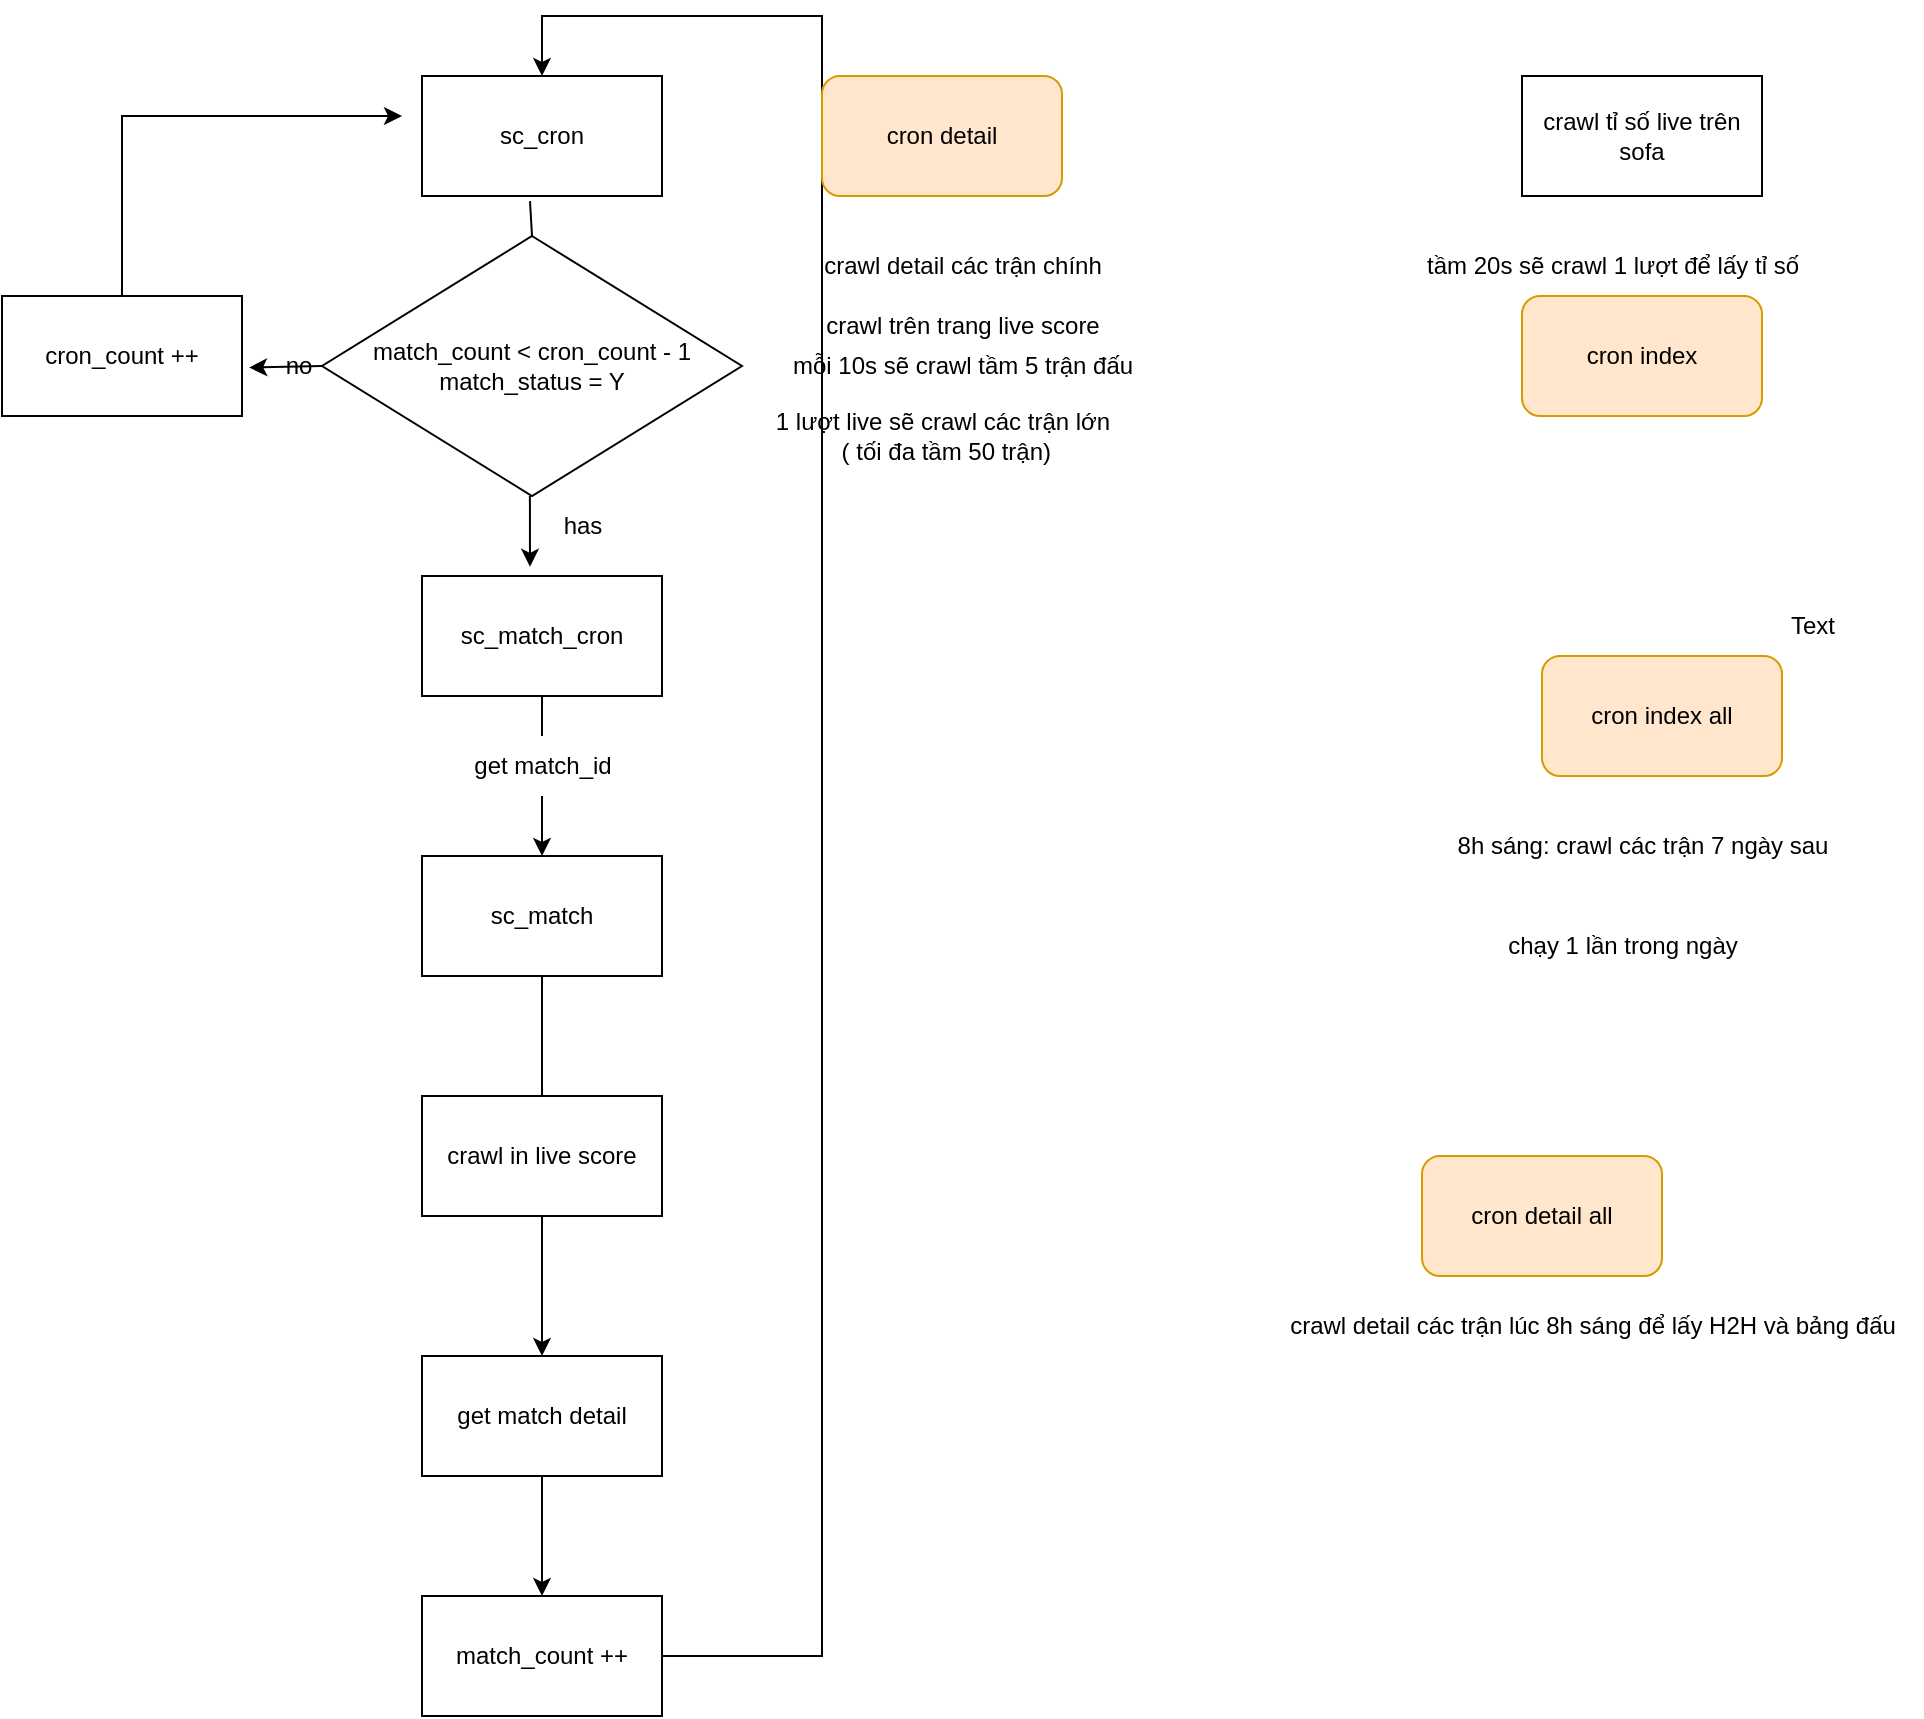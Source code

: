 <mxfile version="20.8.22" type="device"><diagram name="Page-1" id="KW-Bmx9QAVIly4kzuBXA"><mxGraphModel dx="1900" dy="573" grid="1" gridSize="10" guides="1" tooltips="1" connect="1" arrows="1" fold="1" page="1" pageScale="1" pageWidth="850" pageHeight="1100" math="0" shadow="0"><root><mxCell id="0"/><mxCell id="1" parent="0"/><mxCell id="Zwiotr0DhjEACaZTpwBR-1" value="sc_cron" style="rounded=0;whiteSpace=wrap;html=1;" vertex="1" parent="1"><mxGeometry x="120" y="40" width="120" height="60" as="geometry"/></mxCell><mxCell id="Zwiotr0DhjEACaZTpwBR-2" value="sc_match_cron" style="rounded=0;whiteSpace=wrap;html=1;" vertex="1" parent="1"><mxGeometry x="120" y="290" width="120" height="60" as="geometry"/></mxCell><mxCell id="Zwiotr0DhjEACaZTpwBR-3" value="" style="endArrow=classic;html=1;rounded=0;exitX=0.495;exitY=1;exitDx=0;exitDy=0;exitPerimeter=0;entryX=0.45;entryY=-0.077;entryDx=0;entryDy=0;entryPerimeter=0;startArrow=none;" edge="1" parent="1" source="Zwiotr0DhjEACaZTpwBR-14" target="Zwiotr0DhjEACaZTpwBR-2"><mxGeometry width="50" height="50" relative="1" as="geometry"><mxPoint x="400" y="320" as="sourcePoint"/><mxPoint x="450" y="270" as="targetPoint"/><Array as="points"/></mxGeometry></mxCell><mxCell id="Zwiotr0DhjEACaZTpwBR-10" value="" style="endArrow=classic;html=1;rounded=0;exitX=0.5;exitY=1;exitDx=0;exitDy=0;entryX=0.5;entryY=0;entryDx=0;entryDy=0;startArrow=none;" edge="1" parent="1" source="Zwiotr0DhjEACaZTpwBR-12" target="Zwiotr0DhjEACaZTpwBR-11"><mxGeometry width="50" height="50" relative="1" as="geometry"><mxPoint x="150" y="370" as="sourcePoint"/><mxPoint x="180" y="390" as="targetPoint"/></mxGeometry></mxCell><mxCell id="Zwiotr0DhjEACaZTpwBR-11" value="sc_match" style="rounded=0;whiteSpace=wrap;html=1;" vertex="1" parent="1"><mxGeometry x="120" y="430" width="120" height="60" as="geometry"/></mxCell><mxCell id="Zwiotr0DhjEACaZTpwBR-15" value="" style="endArrow=none;html=1;rounded=0;exitX=0.45;exitY=1.043;exitDx=0;exitDy=0;exitPerimeter=0;entryX=0.5;entryY=0;entryDx=0;entryDy=0;" edge="1" parent="1" source="Zwiotr0DhjEACaZTpwBR-1" target="Zwiotr0DhjEACaZTpwBR-14"><mxGeometry width="50" height="50" relative="1" as="geometry"><mxPoint x="174" y="163" as="sourcePoint"/><mxPoint x="180" y="160" as="targetPoint"/><Array as="points"/></mxGeometry></mxCell><mxCell id="Zwiotr0DhjEACaZTpwBR-14" value="match_count &amp;lt; cron_count - 1&lt;br&gt;match_status = Y" style="rhombus;whiteSpace=wrap;html=1;" vertex="1" parent="1"><mxGeometry x="70" y="120" width="210" height="130" as="geometry"/></mxCell><mxCell id="Zwiotr0DhjEACaZTpwBR-16" value="" style="endArrow=none;html=1;rounded=0;exitX=0.5;exitY=1;exitDx=0;exitDy=0;entryX=0.5;entryY=0;entryDx=0;entryDy=0;" edge="1" parent="1" source="Zwiotr0DhjEACaZTpwBR-2" target="Zwiotr0DhjEACaZTpwBR-12"><mxGeometry width="50" height="50" relative="1" as="geometry"><mxPoint x="180" y="350" as="sourcePoint"/><mxPoint x="180" y="430" as="targetPoint"/></mxGeometry></mxCell><mxCell id="Zwiotr0DhjEACaZTpwBR-12" value="get match_id" style="text;html=1;align=center;verticalAlign=middle;resizable=0;points=[];autosize=1;strokeColor=none;fillColor=none;" vertex="1" parent="1"><mxGeometry x="135" y="370" width="90" height="30" as="geometry"/></mxCell><mxCell id="Zwiotr0DhjEACaZTpwBR-17" value="get match detail" style="rounded=0;whiteSpace=wrap;html=1;" vertex="1" parent="1"><mxGeometry x="120" y="680" width="120" height="60" as="geometry"/></mxCell><mxCell id="Zwiotr0DhjEACaZTpwBR-18" value="" style="endArrow=classic;html=1;rounded=0;exitX=0.5;exitY=1;exitDx=0;exitDy=0;entryX=0.5;entryY=0;entryDx=0;entryDy=0;" edge="1" parent="1" source="Zwiotr0DhjEACaZTpwBR-11" target="Zwiotr0DhjEACaZTpwBR-17"><mxGeometry width="50" height="50" relative="1" as="geometry"><mxPoint x="400" y="420" as="sourcePoint"/><mxPoint x="450" y="370" as="targetPoint"/></mxGeometry></mxCell><mxCell id="Zwiotr0DhjEACaZTpwBR-19" value="crawl in live score" style="rounded=0;whiteSpace=wrap;html=1;" vertex="1" parent="1"><mxGeometry x="120" y="550" width="120" height="60" as="geometry"/></mxCell><mxCell id="Zwiotr0DhjEACaZTpwBR-20" value="match_count ++" style="rounded=0;whiteSpace=wrap;html=1;" vertex="1" parent="1"><mxGeometry x="120" y="800" width="120" height="60" as="geometry"/></mxCell><mxCell id="Zwiotr0DhjEACaZTpwBR-21" value="" style="endArrow=classic;html=1;rounded=0;exitX=0.5;exitY=1;exitDx=0;exitDy=0;entryX=0.5;entryY=0;entryDx=0;entryDy=0;" edge="1" parent="1" source="Zwiotr0DhjEACaZTpwBR-17" target="Zwiotr0DhjEACaZTpwBR-20"><mxGeometry width="50" height="50" relative="1" as="geometry"><mxPoint x="400" y="830" as="sourcePoint"/><mxPoint x="450" y="780" as="targetPoint"/></mxGeometry></mxCell><mxCell id="Zwiotr0DhjEACaZTpwBR-22" value="" style="endArrow=classic;html=1;rounded=0;exitX=1;exitY=0.5;exitDx=0;exitDy=0;entryX=0.5;entryY=0;entryDx=0;entryDy=0;" edge="1" parent="1" source="Zwiotr0DhjEACaZTpwBR-20" target="Zwiotr0DhjEACaZTpwBR-1"><mxGeometry width="50" height="50" relative="1" as="geometry"><mxPoint x="400" y="830" as="sourcePoint"/><mxPoint x="160" y="10" as="targetPoint"/><Array as="points"><mxPoint x="320" y="830"/><mxPoint x="320" y="10"/><mxPoint x="180" y="10"/></Array></mxGeometry></mxCell><mxCell id="Zwiotr0DhjEACaZTpwBR-23" value="has" style="text;html=1;align=center;verticalAlign=middle;resizable=0;points=[];autosize=1;strokeColor=none;fillColor=none;" vertex="1" parent="1"><mxGeometry x="180" y="250" width="40" height="30" as="geometry"/></mxCell><mxCell id="Zwiotr0DhjEACaZTpwBR-25" value="no" style="text;html=1;align=center;verticalAlign=middle;resizable=0;points=[];autosize=1;strokeColor=none;fillColor=none;" vertex="1" parent="1"><mxGeometry x="37.5" y="170" width="40" height="30" as="geometry"/></mxCell><mxCell id="Zwiotr0DhjEACaZTpwBR-26" value="cron_count ++" style="rounded=0;whiteSpace=wrap;html=1;" vertex="1" parent="1"><mxGeometry x="-90" y="150" width="120" height="60" as="geometry"/></mxCell><mxCell id="Zwiotr0DhjEACaZTpwBR-27" value="" style="endArrow=classic;html=1;rounded=0;entryX=-0.098;entryY=0.527;entryDx=0;entryDy=0;entryPerimeter=0;" edge="1" parent="1" target="Zwiotr0DhjEACaZTpwBR-25"><mxGeometry width="50" height="50" relative="1" as="geometry"><mxPoint x="70" y="185" as="sourcePoint"/><mxPoint x="127.5" y="160" as="targetPoint"/></mxGeometry></mxCell><mxCell id="Zwiotr0DhjEACaZTpwBR-29" value="" style="endArrow=classic;html=1;rounded=0;" edge="1" parent="1" source="Zwiotr0DhjEACaZTpwBR-26"><mxGeometry width="50" height="50" relative="1" as="geometry"><mxPoint x="-30" y="180" as="sourcePoint"/><mxPoint x="110" y="60" as="targetPoint"/><Array as="points"><mxPoint x="-30" y="60"/></Array></mxGeometry></mxCell><mxCell id="Zwiotr0DhjEACaZTpwBR-30" value="crawl detail các trận chính" style="text;html=1;align=center;verticalAlign=middle;resizable=0;points=[];autosize=1;strokeColor=none;fillColor=none;" vertex="1" parent="1"><mxGeometry x="310" y="120" width="160" height="30" as="geometry"/></mxCell><mxCell id="Zwiotr0DhjEACaZTpwBR-31" value="crawl trên trang live score" style="text;html=1;align=center;verticalAlign=middle;resizable=0;points=[];autosize=1;strokeColor=none;fillColor=none;" vertex="1" parent="1"><mxGeometry x="310" y="150" width="160" height="30" as="geometry"/></mxCell><mxCell id="Zwiotr0DhjEACaZTpwBR-32" value="mỗi 10s sẽ crawl tầm 5 trận đấu" style="text;html=1;align=center;verticalAlign=middle;resizable=0;points=[];autosize=1;strokeColor=none;fillColor=none;" vertex="1" parent="1"><mxGeometry x="295" y="170" width="190" height="30" as="geometry"/></mxCell><mxCell id="Zwiotr0DhjEACaZTpwBR-33" value="1 lượt live sẽ crawl các trận lớn&lt;br&gt;&amp;nbsp;( tối đa tầm 50 trận)" style="text;html=1;align=center;verticalAlign=middle;resizable=0;points=[];autosize=1;strokeColor=none;fillColor=none;" vertex="1" parent="1"><mxGeometry x="285" y="200" width="190" height="40" as="geometry"/></mxCell><mxCell id="Zwiotr0DhjEACaZTpwBR-34" value="crawl tỉ số live trên sofa" style="whiteSpace=wrap;html=1;" vertex="1" parent="1"><mxGeometry x="670" y="40" width="120" height="60" as="geometry"/></mxCell><mxCell id="Zwiotr0DhjEACaZTpwBR-35" value="tầm 20s sẽ crawl 1 lượt để lấy tỉ số" style="text;html=1;align=center;verticalAlign=middle;resizable=0;points=[];autosize=1;strokeColor=none;fillColor=none;" vertex="1" parent="1"><mxGeometry x="610" y="120" width="210" height="30" as="geometry"/></mxCell><mxCell id="Zwiotr0DhjEACaZTpwBR-36" value="Text" style="text;html=1;align=center;verticalAlign=middle;resizable=0;points=[];autosize=1;strokeColor=none;fillColor=none;" vertex="1" parent="1"><mxGeometry x="790" y="300" width="50" height="30" as="geometry"/></mxCell><mxCell id="Zwiotr0DhjEACaZTpwBR-37" value="cron detail" style="rounded=1;whiteSpace=wrap;html=1;fillColor=#ffe6cc;strokeColor=#d79b00;" vertex="1" parent="1"><mxGeometry x="320" y="40" width="120" height="60" as="geometry"/></mxCell><mxCell id="Zwiotr0DhjEACaZTpwBR-38" value="cron index" style="rounded=1;whiteSpace=wrap;html=1;fillColor=#ffe6cc;strokeColor=#d79b00;" vertex="1" parent="1"><mxGeometry x="670" y="150" width="120" height="60" as="geometry"/></mxCell><mxCell id="Zwiotr0DhjEACaZTpwBR-39" value="cron index all&lt;br&gt;" style="rounded=1;whiteSpace=wrap;html=1;fillColor=#ffe6cc;strokeColor=#d79b00;" vertex="1" parent="1"><mxGeometry x="680" y="330" width="120" height="60" as="geometry"/></mxCell><mxCell id="Zwiotr0DhjEACaZTpwBR-40" value="8h sáng: crawl các trận 7 ngày sau" style="text;html=1;align=center;verticalAlign=middle;resizable=0;points=[];autosize=1;strokeColor=none;fillColor=none;" vertex="1" parent="1"><mxGeometry x="625" y="410" width="210" height="30" as="geometry"/></mxCell><mxCell id="Zwiotr0DhjEACaZTpwBR-41" value="chạy 1 lần trong ngày" style="text;html=1;align=center;verticalAlign=middle;resizable=0;points=[];autosize=1;strokeColor=none;fillColor=none;" vertex="1" parent="1"><mxGeometry x="650" y="460" width="140" height="30" as="geometry"/></mxCell><mxCell id="Zwiotr0DhjEACaZTpwBR-42" value="cron detail all&lt;br&gt;" style="rounded=1;whiteSpace=wrap;html=1;fillColor=#ffe6cc;strokeColor=#d79b00;" vertex="1" parent="1"><mxGeometry x="620" y="580" width="120" height="60" as="geometry"/></mxCell><mxCell id="Zwiotr0DhjEACaZTpwBR-43" value="crawl detail các trận lúc 8h sáng để lấy H2H và bảng đấu&lt;br&gt;" style="text;html=1;align=center;verticalAlign=middle;resizable=0;points=[];autosize=1;strokeColor=none;fillColor=none;" vertex="1" parent="1"><mxGeometry x="540" y="650" width="330" height="30" as="geometry"/></mxCell></root></mxGraphModel></diagram></mxfile>